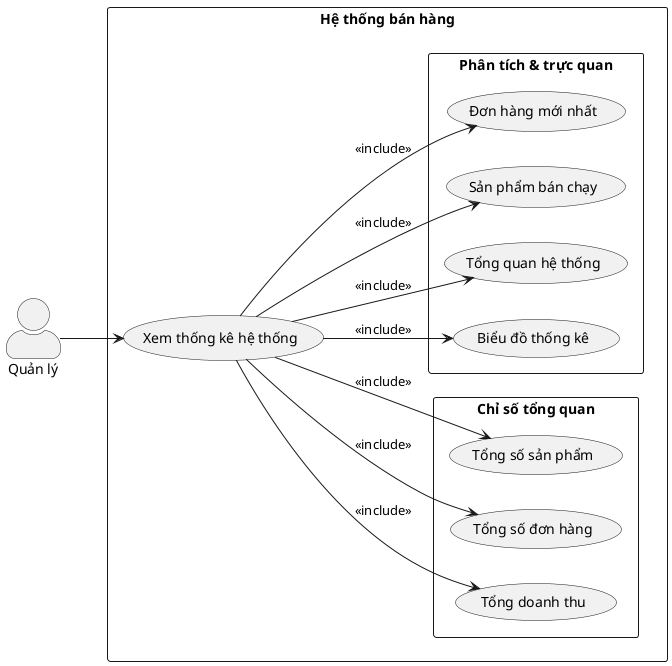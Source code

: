@startuml
left to right direction
skinparam packageStyle rectangle
skinparam actorStyle awesome

actor "Quản lý" as manager

rectangle "Hệ thống bán hàng" {

  (Xem thống kê hệ thống) as stats

  package "Chỉ số tổng quan" {
    (Tổng doanh thu) as total_revenue
    (Tổng số đơn hàng) as total_orders
    (Tổng số sản phẩm) as total_products
  }

  package "Phân tích & trực quan" {
    (Biểu đồ thống kê) as chart
    (Tổng quan hệ thống) as dashboard
    (Sản phẩm bán chạy) as best_sellers
    (Đơn hàng mới nhất) as latest_orders
  }

  manager --> stats

  stats --> total_revenue : <<include>>
  stats --> total_orders : <<include>>
  stats --> total_products : <<include>>
  stats --> chart : <<include>>
  stats --> dashboard : <<include>>
  stats --> best_sellers : <<include>>
  stats --> latest_orders : <<include>>
}
@enduml
